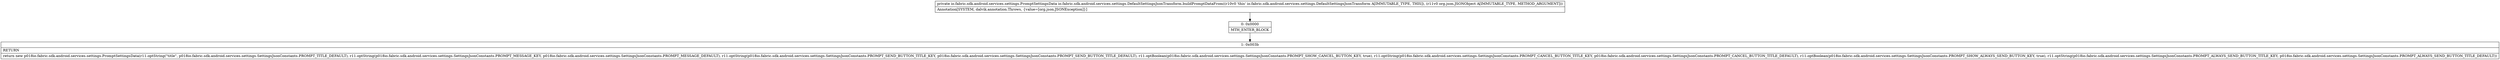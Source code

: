 digraph "CFG forio.fabric.sdk.android.services.settings.DefaultSettingsJsonTransform.buildPromptDataFrom(Lorg\/json\/JSONObject;)Lio\/fabric\/sdk\/android\/services\/settings\/PromptSettingsData;" {
Node_0 [shape=record,label="{0\:\ 0x0000|MTH_ENTER_BLOCK\l}"];
Node_1 [shape=record,label="{1\:\ 0x003b|RETURN\l|return new p018io.fabric.sdk.android.services.settings.PromptSettingsData(r11.optString(\"title\", p018io.fabric.sdk.android.services.settings.SettingsJsonConstants.PROMPT_TITLE_DEFAULT), r11.optString(p018io.fabric.sdk.android.services.settings.SettingsJsonConstants.PROMPT_MESSAGE_KEY, p018io.fabric.sdk.android.services.settings.SettingsJsonConstants.PROMPT_MESSAGE_DEFAULT), r11.optString(p018io.fabric.sdk.android.services.settings.SettingsJsonConstants.PROMPT_SEND_BUTTON_TITLE_KEY, p018io.fabric.sdk.android.services.settings.SettingsJsonConstants.PROMPT_SEND_BUTTON_TITLE_DEFAULT), r11.optBoolean(p018io.fabric.sdk.android.services.settings.SettingsJsonConstants.PROMPT_SHOW_CANCEL_BUTTON_KEY, true), r11.optString(p018io.fabric.sdk.android.services.settings.SettingsJsonConstants.PROMPT_CANCEL_BUTTON_TITLE_KEY, p018io.fabric.sdk.android.services.settings.SettingsJsonConstants.PROMPT_CANCEL_BUTTON_TITLE_DEFAULT), r11.optBoolean(p018io.fabric.sdk.android.services.settings.SettingsJsonConstants.PROMPT_SHOW_ALWAYS_SEND_BUTTON_KEY, true), r11.optString(p018io.fabric.sdk.android.services.settings.SettingsJsonConstants.PROMPT_ALWAYS_SEND_BUTTON_TITLE_KEY, p018io.fabric.sdk.android.services.settings.SettingsJsonConstants.PROMPT_ALWAYS_SEND_BUTTON_TITLE_DEFAULT))\l}"];
MethodNode[shape=record,label="{private io.fabric.sdk.android.services.settings.PromptSettingsData io.fabric.sdk.android.services.settings.DefaultSettingsJsonTransform.buildPromptDataFrom((r10v0 'this' io.fabric.sdk.android.services.settings.DefaultSettingsJsonTransform A[IMMUTABLE_TYPE, THIS]), (r11v0 org.json.JSONObject A[IMMUTABLE_TYPE, METHOD_ARGUMENT]))  | Annotation[SYSTEM, dalvik.annotation.Throws, \{value=[org.json.JSONException]\}]\l}"];
MethodNode -> Node_0;
Node_0 -> Node_1;
}

